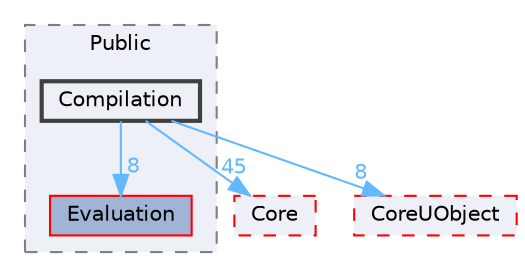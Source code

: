 digraph "Compilation"
{
 // INTERACTIVE_SVG=YES
 // LATEX_PDF_SIZE
  bgcolor="transparent";
  edge [fontname=Helvetica,fontsize=10,labelfontname=Helvetica,labelfontsize=10];
  node [fontname=Helvetica,fontsize=10,shape=box,height=0.2,width=0.4];
  compound=true
  subgraph clusterdir_e91b7eabbe3727cf625790e36a8d5a32 {
    graph [ bgcolor="#edf0f7", pencolor="grey50", label="Public", fontname=Helvetica,fontsize=10 style="filled,dashed", URL="dir_e91b7eabbe3727cf625790e36a8d5a32.html",tooltip=""]
  dir_ad9db97873ecde8366165bafb7255980 [label="Evaluation", fillcolor="#a2b4d6", color="red", style="filled", URL="dir_ad9db97873ecde8366165bafb7255980.html",tooltip=""];
  dir_3693a8086c5c0fe3a2c338d9152df141 [label="Compilation", fillcolor="#edf0f7", color="grey25", style="filled,bold", URL="dir_3693a8086c5c0fe3a2c338d9152df141.html",tooltip=""];
  }
  dir_0e6cddcc9caa1238c7f3774224afaa45 [label="Core", fillcolor="#edf0f7", color="red", style="filled,dashed", URL="dir_0e6cddcc9caa1238c7f3774224afaa45.html",tooltip=""];
  dir_4c499e5e32e2b4479ad7e552df73eeae [label="CoreUObject", fillcolor="#edf0f7", color="red", style="filled,dashed", URL="dir_4c499e5e32e2b4479ad7e552df73eeae.html",tooltip=""];
  dir_3693a8086c5c0fe3a2c338d9152df141->dir_0e6cddcc9caa1238c7f3774224afaa45 [headlabel="45", labeldistance=1.5 headhref="dir_000220_000266.html" href="dir_000220_000266.html" color="steelblue1" fontcolor="steelblue1"];
  dir_3693a8086c5c0fe3a2c338d9152df141->dir_4c499e5e32e2b4479ad7e552df73eeae [headlabel="8", labeldistance=1.5 headhref="dir_000220_000268.html" href="dir_000220_000268.html" color="steelblue1" fontcolor="steelblue1"];
  dir_3693a8086c5c0fe3a2c338d9152df141->dir_ad9db97873ecde8366165bafb7255980 [headlabel="8", labeldistance=1.5 headhref="dir_000220_000373.html" href="dir_000220_000373.html" color="steelblue1" fontcolor="steelblue1"];
}
